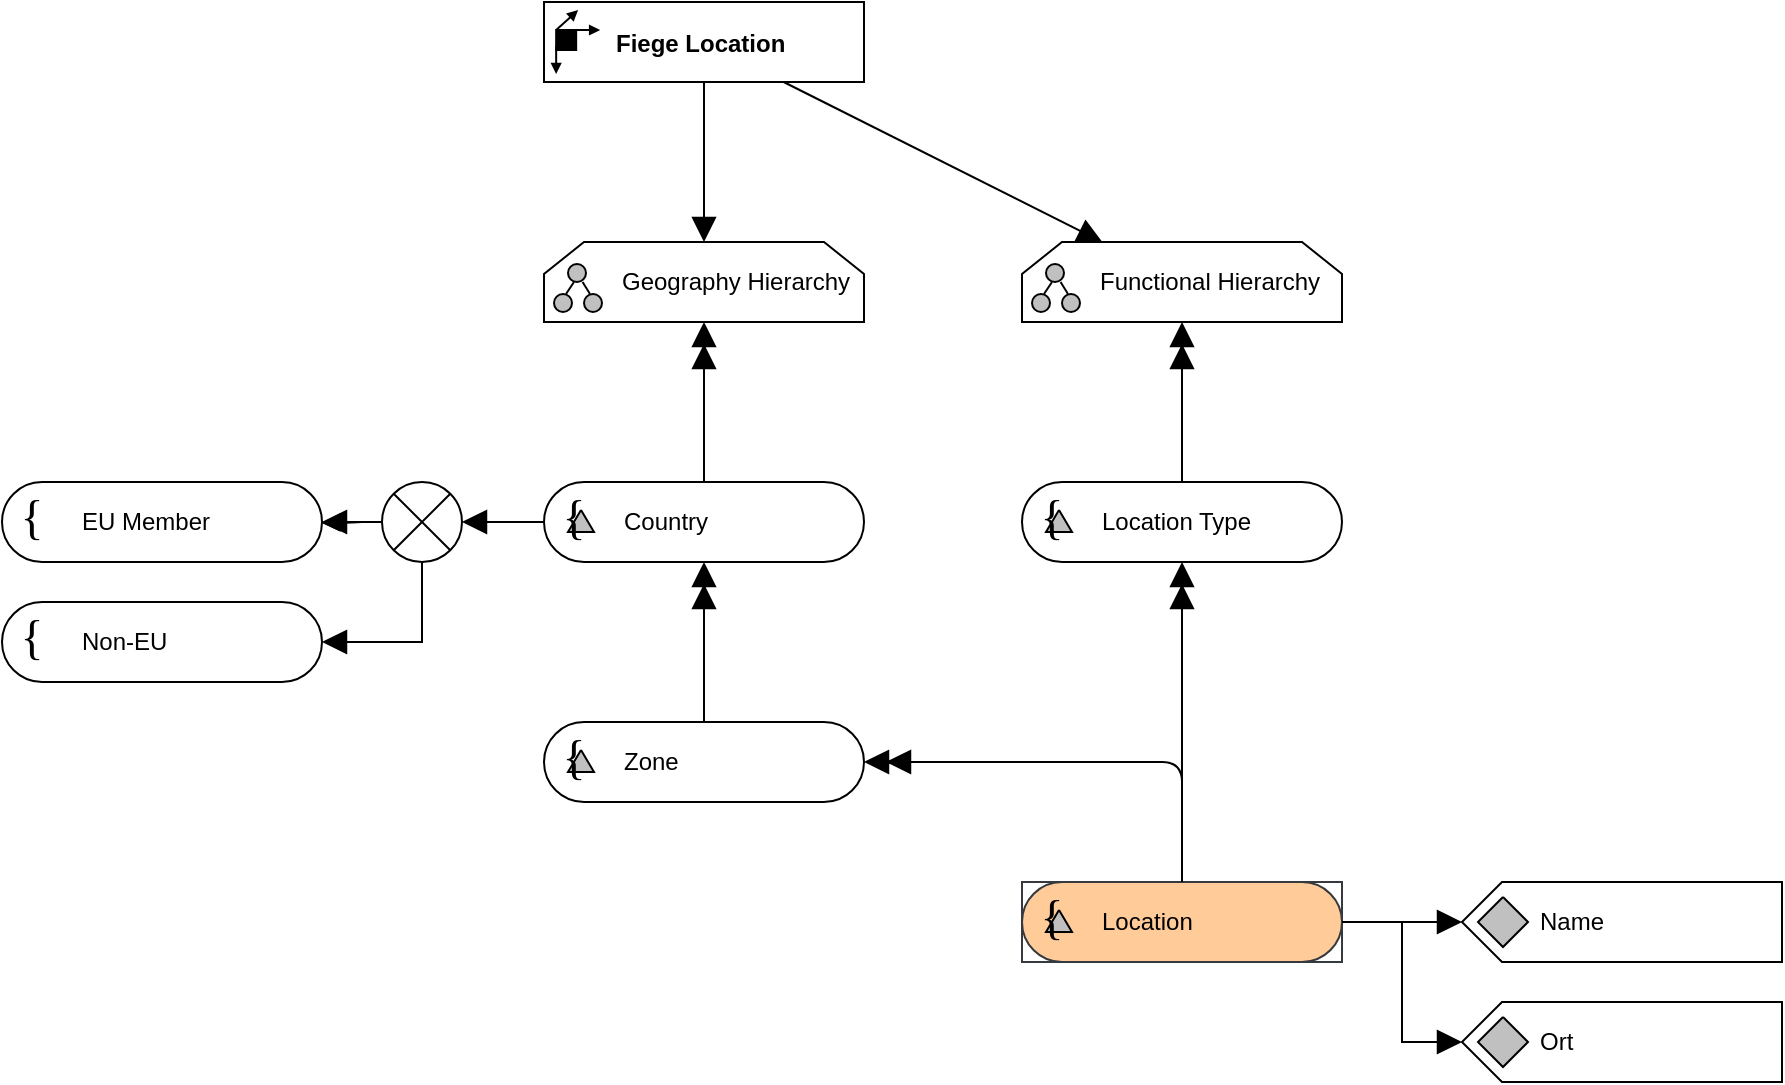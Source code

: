 <mxfile version="25.0.3">
  <diagram name="Seite-1" id="qBr-kgLi9h5OKOdKlUSg">
    <mxGraphModel dx="932" dy="225" grid="1" gridSize="10" guides="1" tooltips="1" connect="1" arrows="1" fold="1" page="1" pageScale="1" pageWidth="827" pageHeight="1169" math="0" shadow="0">
      <root>
        <mxCell id="0" />
        <mxCell id="1" parent="0" />
        <mxCell id="b572gwpHaJpwLimqCF18-1" value="Geography Hierarchy" style="shape=loopLimit;whiteSpace=wrap;html=1;size=20;verticalAlign=middle;spacingLeft=37;align=left;" vertex="1" parent="1">
          <mxGeometry x="2720" y="1680" width="160" height="40" as="geometry" />
        </mxCell>
        <mxCell id="b572gwpHaJpwLimqCF18-2" value="" style="group" vertex="1" connectable="0" parent="1">
          <mxGeometry x="2725" y="1691" width="24" height="24" as="geometry" />
        </mxCell>
        <mxCell id="b572gwpHaJpwLimqCF18-3" style="vsdxID=8;fillColor=#C0C0C0;gradientColor=none;shape=stencil(rVFBDsIwDHtNj5VCK14wxj8ilm0VZZ3SAuX3tAoIBhwQ4mbHjhMlyjZxxJmUgZg47OnsujQqu1HGuGkkdqkgZVtlmz4wDRyOUyd8xuqs6BBONSFLH9QOAxdha6FbcSLvisR5oQEvvfegFXyMgqwxu6g5JEwuTIupHnkgXcbo3uNwyxEpnonmt/Ivi/1nLfhirQIeZ+6d9/KlZ/31LaUkL7XtFQ==);strokeColor=#000000;spacingTop=-3;spacingBottom=-3;spacingLeft=-3;spacingRight=-3;points=[];labelBackgroundColor=none;rounded=0;html=1;whiteSpace=wrap;" vertex="1" parent="b572gwpHaJpwLimqCF18-2">
          <mxGeometry y="15" width="9" height="9" as="geometry" />
        </mxCell>
        <mxCell id="b572gwpHaJpwLimqCF18-4" style="vsdxID=9;fillColor=#C0C0C0;gradientColor=none;shape=stencil(rVFBDsIwDHtNj5VCK14wxj8ilm0VZZ3SAuX3tAoIBhwQ4mbHjhMlyjZxxJmUgZg47OnsujQqu1HGuGkkdqkgZVtlmz4wDRyOUyd8xuqs6BBONSFLH9QOAxdha6FbcSLvisR5oQEvvfegFXyMgqwxu6g5JEwuTIupHnkgXcbo3uNwyxEpnonmt/Ivi/1nLfhirQIeZ+6d9/KlZ/31LaUkL7XtFQ==);strokeColor=#000000;spacingTop=-3;spacingBottom=-3;spacingLeft=-3;spacingRight=-3;points=[];labelBackgroundColor=none;rounded=0;html=1;whiteSpace=wrap;" vertex="1" parent="b572gwpHaJpwLimqCF18-2">
          <mxGeometry x="15" y="15" width="9" height="9" as="geometry" />
        </mxCell>
        <mxCell id="b572gwpHaJpwLimqCF18-5" style="vsdxID=10;fillColor=#C0C0C0;gradientColor=none;shape=stencil(rVFBDsIwDHtNj5VCK14wxj8ilm0VZZ3SAuX3tAoIBhwQ4mbHjhMlyjZxxJmUgZg47OnsujQqu1HGuGkkdqkgZVtlmz4wDRyOUyd8xuqs6BBONSFLH9QOAxdha6FbcSLvisR5oQEvvfegFXyMgqwxu6g5JEwuTIupHnkgXcbo3uNwyxEpnonmt/Ivi/1nLfhirQIeZ+6d9/KlZ/31LaUkL7XtFQ==);strokeColor=#000000;spacingTop=-3;spacingBottom=-3;spacingLeft=-3;spacingRight=-3;points=[];labelBackgroundColor=none;rounded=0;html=1;whiteSpace=wrap;" vertex="1" parent="b572gwpHaJpwLimqCF18-2">
          <mxGeometry x="7" width="9" height="9" as="geometry" />
        </mxCell>
        <mxCell id="b572gwpHaJpwLimqCF18-6" value="" style="vsdxID=11;edgeStyle=none;startArrow=none;endArrow=none;startSize=5;endSize=5;strokeColor=#000000;spacingTop=-3;spacingBottom=-3;spacingLeft=-3;spacingRight=-3;verticalAlign=middle;html=1;labelBackgroundColor=none;rounded=0;" edge="1" parent="b572gwpHaJpwLimqCF18-2">
          <mxGeometry relative="1" as="geometry">
            <Array as="points" />
            <mxPoint x="6" y="15" as="sourcePoint" />
            <mxPoint x="10" y="9" as="targetPoint" />
          </mxGeometry>
        </mxCell>
        <mxCell id="b572gwpHaJpwLimqCF18-7" value="" style="vsdxID=12;edgeStyle=none;startArrow=none;endArrow=none;startSize=5;endSize=5;strokeColor=#000000;spacingTop=-3;spacingBottom=-3;spacingLeft=-3;spacingRight=-3;verticalAlign=middle;html=1;labelBackgroundColor=none;rounded=0;" edge="1" parent="b572gwpHaJpwLimqCF18-2" target="b572gwpHaJpwLimqCF18-5">
          <mxGeometry relative="1" as="geometry">
            <Array as="points" />
            <mxPoint x="18" y="15" as="sourcePoint" />
            <mxPoint x="15" y="9" as="targetPoint" />
          </mxGeometry>
        </mxCell>
        <object label="Fiege Location" btelligentADAPTType="Dimension" id="b572gwpHaJpwLimqCF18-8">
          <mxCell style="group;fillColor=default;resizable=0;expand=0;recursiveResize=0;dropTarget=1;align=left;verticalAlign=middle;spacingLeft=34;rotatable=0;editable=1;movable=1;deletable=1;locked=0;connectable=1;metaEdit=0;backgroundOutline=0;fontStyle=1" connectable="0" vertex="1" parent="1">
            <mxGeometry x="2720" y="1560" width="160" height="40" as="geometry" />
          </mxCell>
        </object>
        <mxCell id="b572gwpHaJpwLimqCF18-9" value="ADAPT Dimension" style="rounded=0;whiteSpace=wrap;html=1;align=left;spacingLeft=37;fontStyle=0;fontFamily=Helvetica;fontSize=8;container=0;fillColor=none;fontColor=none;noLabel=1;connectable=0;allowArrows=0;expand=0;movable=0;resizable=0;deletable=0;cloneable=0;rotatable=0;recursiveResize=0;editable=0;locked=0;" vertex="1" parent="b572gwpHaJpwLimqCF18-8">
          <mxGeometry width="160" height="40" as="geometry" />
        </mxCell>
        <mxCell id="b572gwpHaJpwLimqCF18-10" value="" style="group;deletable=0;cloneable=0;rotatable=0;resizable=0;movable=0;expand=0;recursiveResize=0;dropTarget=0;allowArrows=0;container=0;editable=0;" connectable="0" vertex="1" parent="b572gwpHaJpwLimqCF18-8">
          <mxGeometry x="6.08" y="4" width="22" height="32" as="geometry" />
        </mxCell>
        <mxCell id="b572gwpHaJpwLimqCF18-11" value="" style="group;cloneable=0;deletable=0;rotatable=0;resizable=0;movable=0;expand=0;recursiveResize=0;dropTarget=0;allowArrows=0;editable=0;" connectable="0" vertex="1" parent="b572gwpHaJpwLimqCF18-8">
          <mxGeometry x="6.08" y="4" width="22" height="32" as="geometry" />
        </mxCell>
        <mxCell id="b572gwpHaJpwLimqCF18-12" value="" style="rounded=0;whiteSpace=wrap;html=1;fillColor=#000000;fontColor=#ffffff;strokeColor=#000000;strokeWidth=1;deletable=1;cloneable=0;movable=0;editable=0;resizable=0;rotatable=0;locked=0;connectable=0;container=0;expand=0;recursiveResize=0;allowArrows=0;" vertex="1" parent="b572gwpHaJpwLimqCF18-11">
          <mxGeometry y="10" width="10" height="10" as="geometry" />
        </mxCell>
        <mxCell id="b572gwpHaJpwLimqCF18-13" value="" style="endArrow=block;html=1;rounded=0;endFill=1;startSize=2;endSize=3;strokeWidth=1;deletable=1;cloneable=0;movable=1;editable=0;resizable=1;rotatable=1;locked=0;connectable=1;" edge="1" parent="b572gwpHaJpwLimqCF18-11">
          <mxGeometry width="50" height="50" relative="1" as="geometry">
            <mxPoint x="9" y="10" as="sourcePoint" />
            <mxPoint x="22" y="10" as="targetPoint" />
          </mxGeometry>
        </mxCell>
        <mxCell id="b572gwpHaJpwLimqCF18-14" value="" style="endArrow=block;html=1;rounded=0;endFill=1;startSize=2;endSize=3;strokeWidth=1;deletable=1;cloneable=0;movable=1;editable=0;resizable=1;rotatable=1;locked=0;connectable=1;" edge="1" parent="b572gwpHaJpwLimqCF18-11">
          <mxGeometry width="50" height="50" relative="1" as="geometry">
            <mxPoint y="18" as="sourcePoint" />
            <mxPoint y="32" as="targetPoint" />
          </mxGeometry>
        </mxCell>
        <mxCell id="b572gwpHaJpwLimqCF18-15" value="" style="endArrow=block;html=1;rounded=0;endFill=1;startSize=2;endSize=3;strokeWidth=1;deletable=1;cloneable=0;movable=1;editable=1;resizable=1;rotatable=1;locked=0;connectable=1;" edge="1" parent="b572gwpHaJpwLimqCF18-11">
          <mxGeometry width="50" height="50" relative="1" as="geometry">
            <mxPoint y="10" as="sourcePoint" />
            <mxPoint x="11" as="targetPoint" />
          </mxGeometry>
        </mxCell>
        <UserObject label="" tooltip="ADAPT Attribute" id="b572gwpHaJpwLimqCF18-16">
          <mxCell style="group" vertex="1" connectable="0" parent="1">
            <mxGeometry x="3179" y="2000" width="160" height="40" as="geometry" />
          </mxCell>
        </UserObject>
        <mxCell id="b572gwpHaJpwLimqCF18-17" value="Name" style="shape=singleArrow;direction=west;whiteSpace=wrap;html=1;arrowWidth=1;arrowSize=0.125;align=left;spacingLeft=37;" vertex="1" parent="b572gwpHaJpwLimqCF18-16">
          <mxGeometry width="160" height="40" as="geometry" />
        </mxCell>
        <mxCell id="b572gwpHaJpwLimqCF18-18" style="vsdxID=7;fillColor=#C0C0C0;gradientColor=none;shape=stencil(nZBNDoQgDIVP0z3SeALFe5iI0gwDBvHv9kIaM+rCxezea7++pA+wmkw7apBiisF/9EpdNIA1SEnO6EAxKUAFWPU+6CH42XXsxzaTWX39khM2vitFPpFiZ8uuYdKSu5B3sHwhH5mFeGHP5R+5NzKJ34s9WcsNXffPStKI60R1AA==);strokeColor=#000000;spacingTop=-3;spacingBottom=-3;spacingLeft=-3;spacingRight=-3;points=[];labelBackgroundColor=none;rounded=0;html=1;whiteSpace=wrap;" vertex="1" parent="b572gwpHaJpwLimqCF18-16">
          <mxGeometry x="8" y="7.5" width="25" height="25" as="geometry" />
        </mxCell>
        <UserObject label="" tooltip="ADAPT Attribute" id="b572gwpHaJpwLimqCF18-19">
          <mxCell style="group" vertex="1" connectable="0" parent="1">
            <mxGeometry x="3179" y="2060" width="160" height="40" as="geometry" />
          </mxCell>
        </UserObject>
        <mxCell id="b572gwpHaJpwLimqCF18-20" value="Ort" style="shape=singleArrow;direction=west;whiteSpace=wrap;html=1;arrowWidth=1;arrowSize=0.125;align=left;spacingLeft=37;" vertex="1" parent="b572gwpHaJpwLimqCF18-19">
          <mxGeometry width="160" height="40" as="geometry" />
        </mxCell>
        <mxCell id="b572gwpHaJpwLimqCF18-21" style="vsdxID=7;fillColor=#C0C0C0;gradientColor=none;shape=stencil(nZBNDoQgDIVP0z3SeALFe5iI0gwDBvHv9kIaM+rCxezea7++pA+wmkw7apBiisF/9EpdNIA1SEnO6EAxKUAFWPU+6CH42XXsxzaTWX39khM2vitFPpFiZ8uuYdKSu5B3sHwhH5mFeGHP5R+5NzKJ34s9WcsNXffPStKI60R1AA==);strokeColor=#000000;spacingTop=-3;spacingBottom=-3;spacingLeft=-3;spacingRight=-3;points=[];labelBackgroundColor=none;rounded=0;html=1;whiteSpace=wrap;" vertex="1" parent="b572gwpHaJpwLimqCF18-19">
          <mxGeometry x="8" y="7.5" width="25" height="25" as="geometry" />
        </mxCell>
        <UserObject label="" tooltip="ADAPT Hierarchy" id="b572gwpHaJpwLimqCF18-22">
          <mxCell style="group" vertex="1" connectable="0" parent="1">
            <mxGeometry x="2959" y="1680" width="160" height="40" as="geometry" />
          </mxCell>
        </UserObject>
        <mxCell id="b572gwpHaJpwLimqCF18-23" value="Functional Hierarchy" style="shape=loopLimit;whiteSpace=wrap;html=1;size=20;verticalAlign=middle;spacingLeft=37;align=left;" vertex="1" parent="b572gwpHaJpwLimqCF18-22">
          <mxGeometry width="160" height="40" as="geometry" />
        </mxCell>
        <mxCell id="b572gwpHaJpwLimqCF18-24" value="" style="group" vertex="1" connectable="0" parent="b572gwpHaJpwLimqCF18-22">
          <mxGeometry x="5" y="11" width="24" height="24" as="geometry" />
        </mxCell>
        <mxCell id="b572gwpHaJpwLimqCF18-25" style="vsdxID=8;fillColor=#C0C0C0;gradientColor=none;shape=stencil(rVFBDsIwDHtNj5VCK14wxj8ilm0VZZ3SAuX3tAoIBhwQ4mbHjhMlyjZxxJmUgZg47OnsujQqu1HGuGkkdqkgZVtlmz4wDRyOUyd8xuqs6BBONSFLH9QOAxdha6FbcSLvisR5oQEvvfegFXyMgqwxu6g5JEwuTIupHnkgXcbo3uNwyxEpnonmt/Ivi/1nLfhirQIeZ+6d9/KlZ/31LaUkL7XtFQ==);strokeColor=#000000;spacingTop=-3;spacingBottom=-3;spacingLeft=-3;spacingRight=-3;points=[];labelBackgroundColor=none;rounded=0;html=1;whiteSpace=wrap;" vertex="1" parent="b572gwpHaJpwLimqCF18-24">
          <mxGeometry y="15" width="9" height="9" as="geometry" />
        </mxCell>
        <mxCell id="b572gwpHaJpwLimqCF18-26" style="vsdxID=9;fillColor=#C0C0C0;gradientColor=none;shape=stencil(rVFBDsIwDHtNj5VCK14wxj8ilm0VZZ3SAuX3tAoIBhwQ4mbHjhMlyjZxxJmUgZg47OnsujQqu1HGuGkkdqkgZVtlmz4wDRyOUyd8xuqs6BBONSFLH9QOAxdha6FbcSLvisR5oQEvvfegFXyMgqwxu6g5JEwuTIupHnkgXcbo3uNwyxEpnonmt/Ivi/1nLfhirQIeZ+6d9/KlZ/31LaUkL7XtFQ==);strokeColor=#000000;spacingTop=-3;spacingBottom=-3;spacingLeft=-3;spacingRight=-3;points=[];labelBackgroundColor=none;rounded=0;html=1;whiteSpace=wrap;" vertex="1" parent="b572gwpHaJpwLimqCF18-24">
          <mxGeometry x="15" y="15" width="9" height="9" as="geometry" />
        </mxCell>
        <mxCell id="b572gwpHaJpwLimqCF18-27" style="vsdxID=10;fillColor=#C0C0C0;gradientColor=none;shape=stencil(rVFBDsIwDHtNj5VCK14wxj8ilm0VZZ3SAuX3tAoIBhwQ4mbHjhMlyjZxxJmUgZg47OnsujQqu1HGuGkkdqkgZVtlmz4wDRyOUyd8xuqs6BBONSFLH9QOAxdha6FbcSLvisR5oQEvvfegFXyMgqwxu6g5JEwuTIupHnkgXcbo3uNwyxEpnonmt/Ivi/1nLfhirQIeZ+6d9/KlZ/31LaUkL7XtFQ==);strokeColor=#000000;spacingTop=-3;spacingBottom=-3;spacingLeft=-3;spacingRight=-3;points=[];labelBackgroundColor=none;rounded=0;html=1;whiteSpace=wrap;" vertex="1" parent="b572gwpHaJpwLimqCF18-24">
          <mxGeometry x="7" width="9" height="9" as="geometry" />
        </mxCell>
        <mxCell id="b572gwpHaJpwLimqCF18-28" value="" style="vsdxID=11;edgeStyle=none;startArrow=none;endArrow=none;startSize=5;endSize=5;strokeColor=#000000;spacingTop=-3;spacingBottom=-3;spacingLeft=-3;spacingRight=-3;verticalAlign=middle;html=1;labelBackgroundColor=none;rounded=0;" edge="1" parent="b572gwpHaJpwLimqCF18-24">
          <mxGeometry relative="1" as="geometry">
            <Array as="points" />
            <mxPoint x="6" y="15" as="sourcePoint" />
            <mxPoint x="10" y="9" as="targetPoint" />
          </mxGeometry>
        </mxCell>
        <mxCell id="b572gwpHaJpwLimqCF18-29" value="" style="vsdxID=12;edgeStyle=none;startArrow=none;endArrow=none;startSize=5;endSize=5;strokeColor=#000000;spacingTop=-3;spacingBottom=-3;spacingLeft=-3;spacingRight=-3;verticalAlign=middle;html=1;labelBackgroundColor=none;rounded=0;" edge="1" parent="b572gwpHaJpwLimqCF18-24" target="b572gwpHaJpwLimqCF18-27">
          <mxGeometry relative="1" as="geometry">
            <Array as="points" />
            <mxPoint x="18" y="15" as="sourcePoint" />
            <mxPoint x="15" y="9" as="targetPoint" />
          </mxGeometry>
        </mxCell>
        <mxCell id="b572gwpHaJpwLimqCF18-30" value="" style="group" connectable="0" vertex="1" parent="1">
          <mxGeometry x="2720" y="1800" width="160" height="40" as="geometry" />
        </mxCell>
        <mxCell id="b572gwpHaJpwLimqCF18-31" value="Country" style="rounded=1;whiteSpace=wrap;html=1;arcSize=50;align=left;spacingLeft=38;" vertex="1" parent="b572gwpHaJpwLimqCF18-30">
          <mxGeometry width="160" height="40" as="geometry" />
        </mxCell>
        <mxCell id="b572gwpHaJpwLimqCF18-32" value="&lt;div style=&quot;font-size: 1px&quot;&gt;&lt;/div&gt;" style="verticalAlign=middle;align=center;overflow=width;vsdxID=9;fillColor=#C0C0C0;gradientColor=none;shape=stencil(UzV2Ls5ILEhVNTIoLinKz04tz0wpyVA1dlE1MsrMy0gtyiwBslSNXVWNndPyi1LTi/JL81Ig/IJEkEoQKze/DGRCBUSfqQFIi5FBJYQL4blBVOZk5iGpRFVoaIBHKUySKMX4XABkIByelpmTA/E3sjy6R4FCkEAydgUA);strokeColor=#000000;spacingTop=-3;spacingBottom=-3;spacingLeft=-3;spacingRight=-3;points=[];labelBackgroundColor=none;rounded=0;html=1;whiteSpace=wrap;container=0;" vertex="1" parent="b572gwpHaJpwLimqCF18-30">
          <mxGeometry x="12" y="14" width="13" height="11" as="geometry" />
        </mxCell>
        <mxCell id="b572gwpHaJpwLimqCF18-33" value="&lt;div style=&quot;font-size: 24px;&quot;&gt;&lt;font style=&quot;font-size: 24px; font-family: Calibri; color: rgb(0, 0, 0); direction: ltr; letter-spacing: 0px; line-height: 120%; opacity: 1;&quot;&gt;{&amp;nbsp;  }&lt;br style=&quot;font-size: 24px;&quot;&gt;&lt;/font&gt;&lt;/div&gt;" style="verticalAlign=middle;align=center;overflow=width;vsdxID=10;fillColor=none;gradientColor=none;shape=stencil(nZBLDoAgDERP0z3SIyjew0SURgSD+Lu9kMZoXLhwN9O+tukAlrNpJg1SzDH4QW/URgNYgZTkjA4UkwJUgGXng+6DX1zLfmoymdXo17xh5zmRJ6Q42BWCfc2oJfdAr+Yv+AP9Cb7OJ3H/2JG1HNGz/84klThPVCc=);strokeColor=none;spacingTop=0;spacingBottom=0;spacingLeft=0;spacingRight=0;points=[];labelBackgroundColor=none;rounded=0;html=1;whiteSpace=wrap;container=0;fontSize=24;fontStyle=0;horizontal=1;" vertex="1" parent="b572gwpHaJpwLimqCF18-30">
          <mxGeometry x="3" y="3" width="30" height="30" as="geometry" />
        </mxCell>
        <UserObject label="" tooltip="ADAPT StrictPrecedence" id="b572gwpHaJpwLimqCF18-34">
          <mxCell style="vsdxID=5;edgeStyle=orthogonalEdgeStyle;startArrow=doubleBlock;endArrow=none;startSize=10;endSize=0;strokeColor=#000000;spacingTop=0;spacingBottom=0;spacingLeft=0;spacingRight=0;verticalAlign=middle;html=1;labelBackgroundColor=#FFFFFF;rounded=1;jumpStyle=arc;startFill=1;" edge="1" parent="1" source="b572gwpHaJpwLimqCF18-1" target="b572gwpHaJpwLimqCF18-31">
            <mxGeometry x="-152" y="-991" relative="1" as="geometry">
              <mxPoint x="2699" y="1880" as="sourcePoint" />
              <mxPoint x="2709" y="1990" as="targetPoint" />
            </mxGeometry>
          </mxCell>
        </UserObject>
        <mxCell id="b572gwpHaJpwLimqCF18-35" value="" style="group" connectable="0" vertex="1" parent="1">
          <mxGeometry x="2720" y="1920" width="160" height="40" as="geometry" />
        </mxCell>
        <mxCell id="b572gwpHaJpwLimqCF18-36" value="Zone" style="rounded=1;whiteSpace=wrap;html=1;arcSize=50;align=left;spacingLeft=38;" vertex="1" parent="b572gwpHaJpwLimqCF18-35">
          <mxGeometry width="160" height="40" as="geometry" />
        </mxCell>
        <mxCell id="b572gwpHaJpwLimqCF18-37" value="&lt;div style=&quot;font-size: 1px&quot;&gt;&lt;/div&gt;" style="verticalAlign=middle;align=center;overflow=width;vsdxID=9;fillColor=#C0C0C0;gradientColor=none;shape=stencil(UzV2Ls5ILEhVNTIoLinKz04tz0wpyVA1dlE1MsrMy0gtyiwBslSNXVWNndPyi1LTi/JL81Ig/IJEkEoQKze/DGRCBUSfqQFIi5FBJYQL4blBVOZk5iGpRFVoaIBHKUySKMX4XABkIByelpmTA/E3sjy6R4FCkEAydgUA);strokeColor=#000000;spacingTop=-3;spacingBottom=-3;spacingLeft=-3;spacingRight=-3;points=[];labelBackgroundColor=none;rounded=0;html=1;whiteSpace=wrap;container=0;" vertex="1" parent="b572gwpHaJpwLimqCF18-35">
          <mxGeometry x="12" y="14" width="13" height="11" as="geometry" />
        </mxCell>
        <mxCell id="b572gwpHaJpwLimqCF18-38" value="&lt;div style=&quot;font-size: 24px;&quot;&gt;&lt;font style=&quot;font-size: 24px; font-family: Calibri; color: rgb(0, 0, 0); direction: ltr; letter-spacing: 0px; line-height: 120%; opacity: 1;&quot;&gt;{&amp;nbsp;  }&lt;br style=&quot;font-size: 24px;&quot;&gt;&lt;/font&gt;&lt;/div&gt;" style="verticalAlign=middle;align=center;overflow=width;vsdxID=10;fillColor=none;gradientColor=none;shape=stencil(nZBLDoAgDERP0z3SIyjew0SURgSD+Lu9kMZoXLhwN9O+tukAlrNpJg1SzDH4QW/URgNYgZTkjA4UkwJUgGXng+6DX1zLfmoymdXo17xh5zmRJ6Q42BWCfc2oJfdAr+Yv+AP9Cb7OJ3H/2JG1HNGz/84klThPVCc=);strokeColor=none;spacingTop=0;spacingBottom=0;spacingLeft=0;spacingRight=0;points=[];labelBackgroundColor=none;rounded=0;html=1;whiteSpace=wrap;container=0;fontSize=24;fontStyle=0;horizontal=1;" vertex="1" parent="b572gwpHaJpwLimqCF18-35">
          <mxGeometry x="3" y="3" width="30" height="30" as="geometry" />
        </mxCell>
        <UserObject label="" tooltip="ADAPT StrictPrecedence" id="b572gwpHaJpwLimqCF18-39">
          <mxCell style="vsdxID=5;edgeStyle=orthogonalEdgeStyle;startArrow=doubleBlock;endArrow=none;startSize=10;endSize=0;strokeColor=#000000;spacingTop=0;spacingBottom=0;spacingLeft=0;spacingRight=0;verticalAlign=middle;html=1;labelBackgroundColor=#FFFFFF;rounded=1;jumpStyle=arc;startFill=1;" edge="1" parent="1" source="b572gwpHaJpwLimqCF18-31" target="b572gwpHaJpwLimqCF18-36">
            <mxGeometry x="-152" y="-991" relative="1" as="geometry">
              <mxPoint x="2709" y="1890" as="sourcePoint" />
              <mxPoint x="2709" y="1970" as="targetPoint" />
            </mxGeometry>
          </mxCell>
        </UserObject>
        <mxCell id="b572gwpHaJpwLimqCF18-40" value="" style="group" connectable="0" vertex="1" parent="1">
          <mxGeometry x="2959" y="1800" width="160" height="40" as="geometry" />
        </mxCell>
        <mxCell id="b572gwpHaJpwLimqCF18-41" value="Location Type" style="rounded=1;whiteSpace=wrap;html=1;arcSize=50;align=left;spacingLeft=38;" vertex="1" parent="b572gwpHaJpwLimqCF18-40">
          <mxGeometry width="160" height="40" as="geometry" />
        </mxCell>
        <mxCell id="b572gwpHaJpwLimqCF18-42" value="&lt;div style=&quot;font-size: 1px&quot;&gt;&lt;/div&gt;" style="verticalAlign=middle;align=center;overflow=width;vsdxID=9;fillColor=#C0C0C0;gradientColor=none;shape=stencil(UzV2Ls5ILEhVNTIoLinKz04tz0wpyVA1dlE1MsrMy0gtyiwBslSNXVWNndPyi1LTi/JL81Ig/IJEkEoQKze/DGRCBUSfqQFIi5FBJYQL4blBVOZk5iGpRFVoaIBHKUySKMX4XABkIByelpmTA/E3sjy6R4FCkEAydgUA);strokeColor=#000000;spacingTop=-3;spacingBottom=-3;spacingLeft=-3;spacingRight=-3;points=[];labelBackgroundColor=none;rounded=0;html=1;whiteSpace=wrap;container=0;" vertex="1" parent="b572gwpHaJpwLimqCF18-40">
          <mxGeometry x="12" y="14" width="13" height="11" as="geometry" />
        </mxCell>
        <mxCell id="b572gwpHaJpwLimqCF18-43" value="&lt;div style=&quot;font-size: 24px;&quot;&gt;&lt;font style=&quot;font-size: 24px; font-family: Calibri; color: rgb(0, 0, 0); direction: ltr; letter-spacing: 0px; line-height: 120%; opacity: 1;&quot;&gt;{&amp;nbsp;  }&lt;br style=&quot;font-size: 24px;&quot;&gt;&lt;/font&gt;&lt;/div&gt;" style="verticalAlign=middle;align=center;overflow=width;vsdxID=10;fillColor=none;gradientColor=none;shape=stencil(nZBLDoAgDERP0z3SIyjew0SURgSD+Lu9kMZoXLhwN9O+tukAlrNpJg1SzDH4QW/URgNYgZTkjA4UkwJUgGXng+6DX1zLfmoymdXo17xh5zmRJ6Q42BWCfc2oJfdAr+Yv+AP9Cb7OJ3H/2JG1HNGz/84klThPVCc=);strokeColor=none;spacingTop=0;spacingBottom=0;spacingLeft=0;spacingRight=0;points=[];labelBackgroundColor=none;rounded=0;html=1;whiteSpace=wrap;container=0;fontSize=24;fontStyle=0;horizontal=1;" vertex="1" parent="b572gwpHaJpwLimqCF18-40">
          <mxGeometry x="3" y="3" width="30" height="30" as="geometry" />
        </mxCell>
        <UserObject label="" tooltip="ADAPT StrictPrecedence" id="b572gwpHaJpwLimqCF18-44">
          <mxCell style="vsdxID=5;edgeStyle=orthogonalEdgeStyle;startArrow=doubleBlock;endArrow=none;startSize=10;endSize=0;strokeColor=#000000;spacingTop=0;spacingBottom=0;spacingLeft=0;spacingRight=0;verticalAlign=middle;html=1;labelBackgroundColor=#FFFFFF;rounded=1;jumpStyle=arc;startFill=1;" edge="1" parent="1" source="b572gwpHaJpwLimqCF18-23" target="b572gwpHaJpwLimqCF18-41">
            <mxGeometry x="-152" y="-991" relative="1" as="geometry">
              <mxPoint x="2730" y="1730" as="sourcePoint" />
              <mxPoint x="2730" y="1810" as="targetPoint" />
            </mxGeometry>
          </mxCell>
        </UserObject>
        <mxCell id="b572gwpHaJpwLimqCF18-45" value="" style="group;fillColor=#FFFFFF;strokeColor=#36393d;" connectable="0" vertex="1" parent="1">
          <mxGeometry x="2959" y="2000" width="160" height="40" as="geometry" />
        </mxCell>
        <mxCell id="b572gwpHaJpwLimqCF18-46" value="Location" style="rounded=1;whiteSpace=wrap;html=1;arcSize=50;align=left;spacingLeft=38;fillColor=#ffcc99;strokeColor=#36393d;" vertex="1" parent="b572gwpHaJpwLimqCF18-45">
          <mxGeometry width="160" height="40" as="geometry" />
        </mxCell>
        <mxCell id="b572gwpHaJpwLimqCF18-47" value="&lt;div style=&quot;font-size: 1px&quot;&gt;&lt;/div&gt;" style="verticalAlign=middle;align=center;overflow=width;vsdxID=9;fillColor=#C0C0C0;gradientColor=none;shape=stencil(UzV2Ls5ILEhVNTIoLinKz04tz0wpyVA1dlE1MsrMy0gtyiwBslSNXVWNndPyi1LTi/JL81Ig/IJEkEoQKze/DGRCBUSfqQFIi5FBJYQL4blBVOZk5iGpRFVoaIBHKUySKMX4XABkIByelpmTA/E3sjy6R4FCkEAydgUA);strokeColor=#000000;spacingTop=-3;spacingBottom=-3;spacingLeft=-3;spacingRight=-3;points=[];labelBackgroundColor=none;rounded=0;html=1;whiteSpace=wrap;container=0;" vertex="1" parent="b572gwpHaJpwLimqCF18-45">
          <mxGeometry x="12" y="14" width="13" height="11" as="geometry" />
        </mxCell>
        <mxCell id="b572gwpHaJpwLimqCF18-48" value="&lt;div style=&quot;font-size: 24px;&quot;&gt;&lt;font style=&quot;font-size: 24px; font-family: Calibri; color: rgb(0, 0, 0); direction: ltr; letter-spacing: 0px; line-height: 120%; opacity: 1;&quot;&gt;{&amp;nbsp;  }&lt;br style=&quot;font-size: 24px;&quot;&gt;&lt;/font&gt;&lt;/div&gt;" style="verticalAlign=middle;align=center;overflow=width;vsdxID=10;fillColor=none;gradientColor=none;shape=stencil(nZBLDoAgDERP0z3SIyjew0SURgSD+Lu9kMZoXLhwN9O+tukAlrNpJg1SzDH4QW/URgNYgZTkjA4UkwJUgGXng+6DX1zLfmoymdXo17xh5zmRJ6Q42BWCfc2oJfdAr+Yv+AP9Cb7OJ3H/2JG1HNGz/84klThPVCc=);strokeColor=none;spacingTop=0;spacingBottom=0;spacingLeft=0;spacingRight=0;points=[];labelBackgroundColor=none;rounded=0;html=1;whiteSpace=wrap;container=0;fontSize=24;fontStyle=0;horizontal=1;" vertex="1" parent="b572gwpHaJpwLimqCF18-45">
          <mxGeometry x="3" y="3" width="30" height="30" as="geometry" />
        </mxCell>
        <mxCell id="b572gwpHaJpwLimqCF18-49" value="" style="vsdxID=5;edgeStyle=orthogonalEdgeStyle;startArrow=none;endArrow=block;startSize=10;endSize=10;strokeColor=#000000;spacingTop=0;spacingBottom=0;spacingLeft=0;spacingRight=0;verticalAlign=middle;html=1;labelBackgroundColor=#FFFFFF;rounded=0;jumpStyle=arc;startFill=0;endFill=1;" edge="1" parent="1" source="b572gwpHaJpwLimqCF18-46" target="b572gwpHaJpwLimqCF18-17">
          <mxGeometry x="-152" y="-991" relative="1" as="geometry">
            <mxPoint x="3159" y="2141" as="sourcePoint" />
            <mxPoint x="3249" y="1360" as="targetPoint" />
          </mxGeometry>
        </mxCell>
        <mxCell id="b572gwpHaJpwLimqCF18-50" value="" style="vsdxID=5;edgeStyle=orthogonalEdgeStyle;startArrow=none;endArrow=block;startSize=10;endSize=10;strokeColor=#000000;spacingTop=0;spacingBottom=0;spacingLeft=0;spacingRight=0;verticalAlign=middle;html=1;labelBackgroundColor=#FFFFFF;rounded=0;jumpStyle=arc;startFill=0;endFill=1;" edge="1" parent="1" source="b572gwpHaJpwLimqCF18-46" target="b572gwpHaJpwLimqCF18-20">
          <mxGeometry x="-152" y="-991" relative="1" as="geometry">
            <mxPoint x="3129" y="2030" as="sourcePoint" />
            <mxPoint x="3189" y="2030" as="targetPoint" />
            <Array as="points">
              <mxPoint x="3149" y="2020" />
              <mxPoint x="3149" y="2080" />
            </Array>
          </mxGeometry>
        </mxCell>
        <UserObject label="" tooltip="ADAPT StrictPrecedence" id="b572gwpHaJpwLimqCF18-51">
          <mxCell style="vsdxID=5;edgeStyle=orthogonalEdgeStyle;startArrow=doubleBlock;endArrow=none;startSize=10;endSize=0;strokeColor=#000000;spacingTop=0;spacingBottom=0;spacingLeft=0;spacingRight=0;verticalAlign=middle;html=1;labelBackgroundColor=#FFFFFF;rounded=1;jumpStyle=arc;startFill=1;" edge="1" parent="1" source="b572gwpHaJpwLimqCF18-41" target="b572gwpHaJpwLimqCF18-46">
            <mxGeometry x="-152" y="-991" relative="1" as="geometry">
              <mxPoint x="3049" y="1730" as="sourcePoint" />
              <mxPoint x="3049" y="1810" as="targetPoint" />
            </mxGeometry>
          </mxCell>
        </UserObject>
        <UserObject label="" tooltip="ADAPT StrictPrecedence" id="b572gwpHaJpwLimqCF18-52">
          <mxCell style="vsdxID=5;edgeStyle=orthogonalEdgeStyle;startArrow=doubleBlock;endArrow=none;startSize=10;endSize=0;strokeColor=#000000;spacingTop=0;spacingBottom=0;spacingLeft=0;spacingRight=0;verticalAlign=middle;html=1;labelBackgroundColor=#FFFFFF;rounded=1;jumpStyle=arc;startFill=1;" edge="1" parent="1" source="b572gwpHaJpwLimqCF18-36" target="b572gwpHaJpwLimqCF18-46">
            <mxGeometry x="-152" y="-991" relative="1" as="geometry">
              <mxPoint x="3139" y="1740" as="sourcePoint" />
              <mxPoint x="3139" y="1820" as="targetPoint" />
            </mxGeometry>
          </mxCell>
        </UserObject>
        <mxCell id="b572gwpHaJpwLimqCF18-53" value="" style="group" connectable="0" vertex="1" parent="1">
          <mxGeometry x="2449" y="1800" width="160" height="40" as="geometry" />
        </mxCell>
        <mxCell id="b572gwpHaJpwLimqCF18-54" value="EU Member" style="rounded=1;whiteSpace=wrap;html=1;arcSize=50;align=left;spacingLeft=38;" vertex="1" parent="b572gwpHaJpwLimqCF18-53">
          <mxGeometry width="160" height="40" as="geometry" />
        </mxCell>
        <mxCell id="b572gwpHaJpwLimqCF18-55" value="&lt;div style=&quot;font-size: 24px;&quot;&gt;&lt;font style=&quot;font-size: 24px; font-family: Calibri; color: rgb(0, 0, 0); direction: ltr; letter-spacing: 0px; line-height: 120%; opacity: 1;&quot;&gt;{&amp;nbsp;  }&lt;br style=&quot;font-size: 24px;&quot;&gt;&lt;/font&gt;&lt;/div&gt;" style="verticalAlign=middle;align=center;overflow=width;vsdxID=10;fillColor=none;gradientColor=none;shape=stencil(nZBLDoAgDERP0z3SIyjew0SURgSD+Lu9kMZoXLhwN9O+tukAlrNpJg1SzDH4QW/URgNYgZTkjA4UkwJUgGXng+6DX1zLfmoymdXo17xh5zmRJ6Q42BWCfc2oJfdAr+Yv+AP9Cb7OJ3H/2JG1HNGz/84klThPVCc=);strokeColor=none;spacingTop=0;spacingBottom=0;spacingLeft=0;spacingRight=0;points=[];labelBackgroundColor=none;rounded=0;html=1;whiteSpace=wrap;container=0;fontSize=24;fontStyle=0;horizontal=1;" vertex="1" parent="b572gwpHaJpwLimqCF18-53">
          <mxGeometry x="3" y="3" width="30" height="30" as="geometry" />
        </mxCell>
        <mxCell id="b572gwpHaJpwLimqCF18-56" value="" style="edgeStyle=orthogonalEdgeStyle;rounded=0;orthogonalLoop=1;jettySize=auto;html=1;" edge="1" parent="1" target="b572gwpHaJpwLimqCF18-54">
          <mxGeometry relative="1" as="geometry">
            <mxPoint x="2629" y="1820" as="sourcePoint" />
          </mxGeometry>
        </mxCell>
        <mxCell id="b572gwpHaJpwLimqCF18-57" value="" style="edgeStyle=orthogonalEdgeStyle;rounded=0;orthogonalLoop=1;jettySize=auto;html=1;" edge="1" parent="1" target="b572gwpHaJpwLimqCF18-54">
          <mxGeometry relative="1" as="geometry">
            <mxPoint x="2629" y="1820" as="sourcePoint" />
          </mxGeometry>
        </mxCell>
        <UserObject label="" Cost="0" Duration="0" Resources="0" id="b572gwpHaJpwLimqCF18-58">
          <mxCell style="vsdxID=5;fillColor=#FFFFFF;gradientColor=none;shape=stencil(vVLREoIgEPwaHnEQ1Ond9D+YRGUicU5K+vtwsAytqemht7u929s9DsTyoeW9QJQMBvRRjLIyLWJ7RKnsWgHSuAixArG81iAa0Oeu8nnPp84pOunLNMF6HpkYlFx9lvq09J0cDq4ENqgRCHvvg2LychSxmFs5YNCGG6m7QFVxaAR2MrhWvJnn+NIwCtFv4F+M/c+WC5ZnrqVS/kqP+rsbxEmUJYHLBZmpSnZPhF0asSwgLEj5ncKG8ElhYynYdrWpC9Yf0EH+87LiBg==);strokeColor=#000000;spacingTop=-1;spacingBottom=-1;spacingLeft=-1;spacingRight=-1;points=[[0.5,1,0],[0.5,0,0],[0,0.5,0],[1,0.5,0]];labelBackgroundColor=none;rounded=0;html=1;whiteSpace=wrap;" vertex="1" parent="1">
            <mxGeometry x="2639" y="1800" width="40" height="40" as="geometry" />
          </mxCell>
        </UserObject>
        <mxCell id="b572gwpHaJpwLimqCF18-59" value="" style="vsdxID=5;edgeStyle=orthogonalEdgeStyle;startArrow=none;endArrow=block;startSize=10;endSize=10;strokeColor=#000000;spacingTop=0;spacingBottom=0;spacingLeft=0;spacingRight=0;verticalAlign=middle;html=1;labelBackgroundColor=#FFFFFF;rounded=0;jumpStyle=arc;startFill=0;endFill=1;" edge="1" parent="1" source="b572gwpHaJpwLimqCF18-31" target="b572gwpHaJpwLimqCF18-58">
          <mxGeometry x="-152" y="-991" relative="1" as="geometry">
            <mxPoint x="2647" y="1810" as="sourcePoint" />
            <mxPoint x="2256" y="1560" as="targetPoint" />
          </mxGeometry>
        </mxCell>
        <mxCell id="b572gwpHaJpwLimqCF18-60" value="" style="vsdxID=5;edgeStyle=orthogonalEdgeStyle;startArrow=none;endArrow=block;startSize=10;endSize=10;strokeColor=#000000;spacingTop=0;spacingBottom=0;spacingLeft=0;spacingRight=0;verticalAlign=middle;html=1;labelBackgroundColor=#FFFFFF;rounded=0;jumpStyle=arc;startFill=0;endFill=1;" edge="1" parent="1" source="b572gwpHaJpwLimqCF18-58" target="b572gwpHaJpwLimqCF18-54">
          <mxGeometry x="-152" y="-991" relative="1" as="geometry">
            <mxPoint x="2609" y="1820" as="sourcePoint" />
            <mxPoint x="2651" y="1830" as="targetPoint" />
          </mxGeometry>
        </mxCell>
        <mxCell id="b572gwpHaJpwLimqCF18-61" value="" style="group" connectable="0" vertex="1" parent="1">
          <mxGeometry x="2449" y="1860" width="160" height="40" as="geometry" />
        </mxCell>
        <mxCell id="b572gwpHaJpwLimqCF18-62" value="Non-EU" style="rounded=1;whiteSpace=wrap;html=1;arcSize=50;align=left;spacingLeft=38;" vertex="1" parent="b572gwpHaJpwLimqCF18-61">
          <mxGeometry width="160" height="40" as="geometry" />
        </mxCell>
        <mxCell id="b572gwpHaJpwLimqCF18-63" value="&lt;div style=&quot;font-size: 24px;&quot;&gt;&lt;font style=&quot;font-size: 24px; font-family: Calibri; color: rgb(0, 0, 0); direction: ltr; letter-spacing: 0px; line-height: 120%; opacity: 1;&quot;&gt;{&amp;nbsp;  }&lt;br style=&quot;font-size: 24px;&quot;&gt;&lt;/font&gt;&lt;/div&gt;" style="verticalAlign=middle;align=center;overflow=width;vsdxID=10;fillColor=none;gradientColor=none;shape=stencil(nZBLDoAgDERP0z3SIyjew0SURgSD+Lu9kMZoXLhwN9O+tukAlrNpJg1SzDH4QW/URgNYgZTkjA4UkwJUgGXng+6DX1zLfmoymdXo17xh5zmRJ6Q42BWCfc2oJfdAr+Yv+AP9Cb7OJ3H/2JG1HNGz/84klThPVCc=);strokeColor=none;spacingTop=0;spacingBottom=0;spacingLeft=0;spacingRight=0;points=[];labelBackgroundColor=none;rounded=0;html=1;whiteSpace=wrap;container=0;fontSize=24;fontStyle=0;horizontal=1;" vertex="1" parent="b572gwpHaJpwLimqCF18-61">
          <mxGeometry x="3" y="3" width="30" height="30" as="geometry" />
        </mxCell>
        <mxCell id="b572gwpHaJpwLimqCF18-64" value="" style="vsdxID=5;edgeStyle=orthogonalEdgeStyle;startArrow=none;endArrow=block;startSize=10;endSize=10;strokeColor=#000000;spacingTop=0;spacingBottom=0;spacingLeft=0;spacingRight=0;verticalAlign=middle;html=1;labelBackgroundColor=#FFFFFF;rounded=0;jumpStyle=arc;startFill=0;endFill=1;" edge="1" parent="1" source="b572gwpHaJpwLimqCF18-58" target="b572gwpHaJpwLimqCF18-62">
          <mxGeometry x="-152" y="-991" relative="1" as="geometry">
            <mxPoint x="2659" y="1830" as="sourcePoint" />
            <mxPoint x="2639" y="1830" as="targetPoint" />
            <Array as="points">
              <mxPoint x="2659" y="1880" />
            </Array>
          </mxGeometry>
        </mxCell>
        <mxCell id="b572gwpHaJpwLimqCF18-65" value="" style="vsdxID=5;edgeStyle=none;startArrow=none;endArrow=block;startSize=10;endSize=10;strokeColor=#000000;spacingTop=0;spacingBottom=0;spacingLeft=0;spacingRight=0;verticalAlign=middle;html=1;labelBackgroundColor=#FFFFFF;rounded=0;jumpStyle=arc;startFill=0;endFill=1;" edge="1" parent="1" source="b572gwpHaJpwLimqCF18-8" target="b572gwpHaJpwLimqCF18-1">
          <mxGeometry x="-152" y="-991" relative="1" as="geometry">
            <Array as="points" />
            <mxPoint x="2639" y="1550" as="sourcePoint" />
            <mxPoint x="2639" y="1630" as="targetPoint" />
          </mxGeometry>
        </mxCell>
        <mxCell id="b572gwpHaJpwLimqCF18-66" value="" style="vsdxID=5;edgeStyle=none;startArrow=none;endArrow=block;startSize=10;endSize=10;strokeColor=#000000;spacingTop=0;spacingBottom=0;spacingLeft=0;spacingRight=0;verticalAlign=middle;html=1;labelBackgroundColor=#FFFFFF;rounded=0;jumpStyle=arc;startFill=0;endFill=1;" edge="1" parent="1" source="b572gwpHaJpwLimqCF18-8" target="b572gwpHaJpwLimqCF18-23">
          <mxGeometry x="-152" y="-991" relative="1" as="geometry">
            <Array as="points" />
            <mxPoint x="2810" y="1610" as="sourcePoint" />
            <mxPoint x="2810" y="1690" as="targetPoint" />
          </mxGeometry>
        </mxCell>
      </root>
    </mxGraphModel>
  </diagram>
</mxfile>
